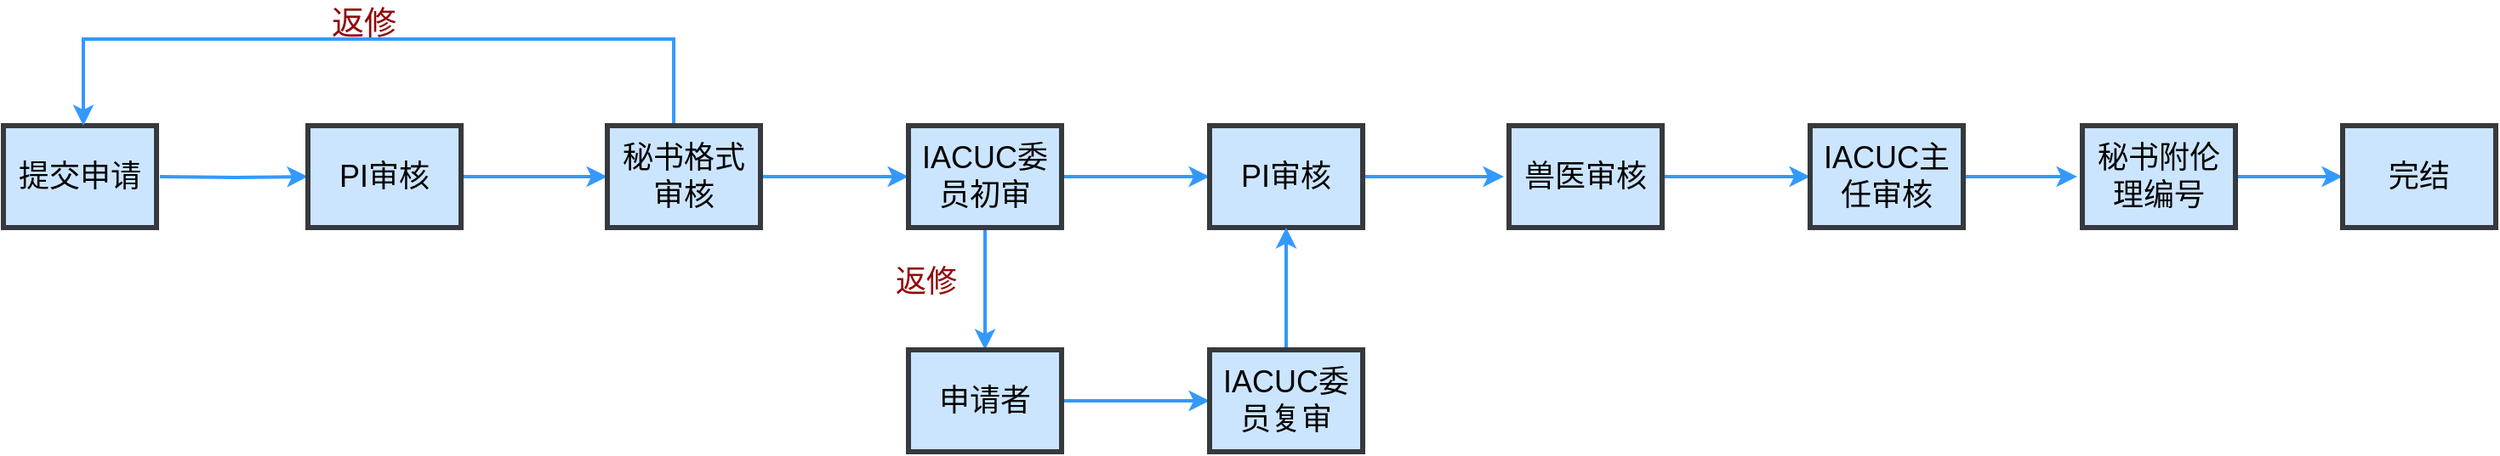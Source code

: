 <mxfile version="26.0.6">
  <diagram name="Page-1" id="c7558073-3199-34d8-9f00-42111426c3f3">
    <mxGraphModel dx="1821" dy="924" grid="1" gridSize="10" guides="1" tooltips="1" connect="1" arrows="1" fold="1" page="1" pageScale="1" pageWidth="157" pageHeight="114" background="none" math="0" shadow="0">
      <root>
        <mxCell id="0" />
        <mxCell id="1" parent="0" />
        <mxCell id="5vZf-ywyJkKzydXX6hku-111" style="edgeStyle=orthogonalEdgeStyle;rounded=0;orthogonalLoop=1;jettySize=auto;html=1;exitX=1;exitY=0.5;exitDx=0;exitDy=0;entryX=0;entryY=0.5;entryDx=0;entryDy=0;strokeWidth=2;strokeColor=light-dark(#3399FF,#EDEDED);" edge="1" parent="1" target="5vZf-ywyJkKzydXX6hku-97">
          <mxGeometry relative="1" as="geometry">
            <mxPoint x="125" y="251" as="sourcePoint" />
          </mxGeometry>
        </mxCell>
        <mxCell id="4" value="提交申请" style="whiteSpace=wrap;align=center;verticalAlign=middle;fontStyle=0;strokeWidth=3;fillColor=#cce5ff;fontSize=18;strokeColor=#36393d;" parent="1" vertex="1">
          <mxGeometry x="33" y="221" width="90" height="60" as="geometry" />
        </mxCell>
        <mxCell id="5vZf-ywyJkKzydXX6hku-112" style="edgeStyle=orthogonalEdgeStyle;rounded=0;orthogonalLoop=1;jettySize=auto;html=1;entryX=0;entryY=0.5;entryDx=0;entryDy=0;fontSize=18;strokeWidth=2;strokeColor=#3399FF;" edge="1" parent="1" source="5vZf-ywyJkKzydXX6hku-97" target="5vZf-ywyJkKzydXX6hku-98">
          <mxGeometry relative="1" as="geometry" />
        </mxCell>
        <mxCell id="5vZf-ywyJkKzydXX6hku-97" value="PI审核" style="whiteSpace=wrap;align=center;verticalAlign=middle;fontStyle=0;strokeWidth=3;fillColor=#cce5ff;fontSize=18;strokeColor=#36393d;" vertex="1" parent="1">
          <mxGeometry x="212" y="221" width="90" height="60" as="geometry" />
        </mxCell>
        <mxCell id="5vZf-ywyJkKzydXX6hku-108" style="edgeStyle=orthogonalEdgeStyle;rounded=0;orthogonalLoop=1;jettySize=auto;html=1;entryX=0.5;entryY=0;entryDx=0;entryDy=0;curved=0;strokeWidth=2;exitX=0.5;exitY=0;exitDx=0;exitDy=0;strokeColor=#3399FF;" edge="1" parent="1" source="5vZf-ywyJkKzydXX6hku-98">
          <mxGeometry relative="1" as="geometry">
            <mxPoint x="80" y="221" as="targetPoint" />
            <Array as="points">
              <mxPoint x="427" y="170" />
              <mxPoint x="80" y="170" />
            </Array>
          </mxGeometry>
        </mxCell>
        <mxCell id="5vZf-ywyJkKzydXX6hku-113" style="edgeStyle=orthogonalEdgeStyle;rounded=0;orthogonalLoop=1;jettySize=auto;html=1;entryX=0;entryY=0.5;entryDx=0;entryDy=0;fontSize=18;strokeWidth=2;strokeColor=#3399FF;" edge="1" parent="1" source="5vZf-ywyJkKzydXX6hku-98" target="5vZf-ywyJkKzydXX6hku-99">
          <mxGeometry relative="1" as="geometry" />
        </mxCell>
        <mxCell id="5vZf-ywyJkKzydXX6hku-98" value="秘书格式审核" style="whiteSpace=wrap;align=center;verticalAlign=middle;fontStyle=0;strokeWidth=3;fillColor=#cce5ff;fontSize=18;strokeColor=#36393d;" vertex="1" parent="1">
          <mxGeometry x="388" y="221" width="90" height="60" as="geometry" />
        </mxCell>
        <mxCell id="5vZf-ywyJkKzydXX6hku-114" style="edgeStyle=orthogonalEdgeStyle;rounded=0;orthogonalLoop=1;jettySize=auto;html=1;entryX=0;entryY=0.5;entryDx=0;entryDy=0;fontSize=18;strokeWidth=2;strokeColor=#3399FF;" edge="1" parent="1" source="5vZf-ywyJkKzydXX6hku-99" target="5vZf-ywyJkKzydXX6hku-100">
          <mxGeometry relative="1" as="geometry" />
        </mxCell>
        <mxCell id="5vZf-ywyJkKzydXX6hku-125" value="" style="edgeStyle=orthogonalEdgeStyle;rounded=0;orthogonalLoop=1;jettySize=auto;html=1;strokeWidth=2;strokeColor=#3399FF;" edge="1" parent="1" source="5vZf-ywyJkKzydXX6hku-99" target="5vZf-ywyJkKzydXX6hku-103">
          <mxGeometry relative="1" as="geometry" />
        </mxCell>
        <mxCell id="5vZf-ywyJkKzydXX6hku-99" value="IACUC委员初审" style="whiteSpace=wrap;align=center;verticalAlign=middle;fontStyle=0;strokeWidth=3;fillColor=#cce5ff;fontSize=18;strokeColor=#36393d;" vertex="1" parent="1">
          <mxGeometry x="565" y="221" width="90" height="60" as="geometry" />
        </mxCell>
        <mxCell id="5vZf-ywyJkKzydXX6hku-118" value="" style="edgeStyle=orthogonalEdgeStyle;rounded=0;orthogonalLoop=1;jettySize=auto;html=1;strokeWidth=2;strokeColor=#3399FF;" edge="1" parent="1" source="5vZf-ywyJkKzydXX6hku-100">
          <mxGeometry relative="1" as="geometry">
            <mxPoint x="915" y="251" as="targetPoint" />
          </mxGeometry>
        </mxCell>
        <mxCell id="5vZf-ywyJkKzydXX6hku-100" value="PI审核" style="whiteSpace=wrap;align=center;verticalAlign=middle;fontStyle=0;strokeWidth=3;fillColor=#cce5ff;fontSize=18;strokeColor=#36393d;" vertex="1" parent="1">
          <mxGeometry x="742" y="221" width="90" height="60" as="geometry" />
        </mxCell>
        <mxCell id="5vZf-ywyJkKzydXX6hku-116" style="edgeStyle=orthogonalEdgeStyle;rounded=0;orthogonalLoop=1;jettySize=auto;html=1;entryX=0;entryY=0.5;entryDx=0;entryDy=0;fontSize=18;strokeWidth=2;strokeColor=#3399FF;" edge="1" parent="1" source="5vZf-ywyJkKzydXX6hku-101" target="5vZf-ywyJkKzydXX6hku-102">
          <mxGeometry relative="1" as="geometry" />
        </mxCell>
        <mxCell id="5vZf-ywyJkKzydXX6hku-101" value="兽医审核" style="whiteSpace=wrap;align=center;verticalAlign=middle;fontStyle=0;strokeWidth=3;fillColor=#cce5ff;fontSize=18;strokeColor=#36393d;" vertex="1" parent="1">
          <mxGeometry x="918" y="221" width="90" height="60" as="geometry" />
        </mxCell>
        <mxCell id="5vZf-ywyJkKzydXX6hku-133" style="edgeStyle=orthogonalEdgeStyle;rounded=0;orthogonalLoop=1;jettySize=auto;html=1;strokeWidth=2;strokeColor=#3399FF;" edge="1" parent="1" source="5vZf-ywyJkKzydXX6hku-102">
          <mxGeometry relative="1" as="geometry">
            <mxPoint x="1252" y="251" as="targetPoint" />
          </mxGeometry>
        </mxCell>
        <mxCell id="5vZf-ywyJkKzydXX6hku-102" value="IACUC主任审核" style="whiteSpace=wrap;align=center;verticalAlign=middle;fontStyle=0;strokeWidth=3;fillColor=#cce5ff;fontSize=18;strokeColor=#36393d;" vertex="1" parent="1">
          <mxGeometry x="1095" y="221" width="90" height="60" as="geometry" />
        </mxCell>
        <mxCell id="5vZf-ywyJkKzydXX6hku-122" style="edgeStyle=orthogonalEdgeStyle;rounded=0;orthogonalLoop=1;jettySize=auto;html=1;entryX=0;entryY=0.5;entryDx=0;entryDy=0;strokeWidth=2;strokeColor=#3399FF;" edge="1" parent="1" source="5vZf-ywyJkKzydXX6hku-103" target="5vZf-ywyJkKzydXX6hku-104">
          <mxGeometry relative="1" as="geometry" />
        </mxCell>
        <mxCell id="5vZf-ywyJkKzydXX6hku-103" value="申请者" style="whiteSpace=wrap;align=center;verticalAlign=middle;fontStyle=0;strokeWidth=3;fillColor=#cce5ff;strokeColor=#36393d;fontSize=18;" vertex="1" parent="1">
          <mxGeometry x="565" y="353" width="90" height="60" as="geometry" />
        </mxCell>
        <mxCell id="5vZf-ywyJkKzydXX6hku-124" style="edgeStyle=orthogonalEdgeStyle;rounded=0;orthogonalLoop=1;jettySize=auto;html=1;entryX=0.5;entryY=1;entryDx=0;entryDy=0;strokeWidth=2;strokeColor=#3399FF;" edge="1" parent="1" source="5vZf-ywyJkKzydXX6hku-104" target="5vZf-ywyJkKzydXX6hku-100">
          <mxGeometry relative="1" as="geometry" />
        </mxCell>
        <mxCell id="5vZf-ywyJkKzydXX6hku-104" value="IACUC委员复审" style="whiteSpace=wrap;align=center;verticalAlign=middle;fontStyle=0;strokeWidth=3;fillColor=#cce5ff;strokeColor=#36393d;fontSize=18;" vertex="1" parent="1">
          <mxGeometry x="742" y="353" width="90" height="60" as="geometry" />
        </mxCell>
        <mxCell id="5vZf-ywyJkKzydXX6hku-109" value="返修" style="text;spacingTop=-5;align=center;fontSize=19;fontColor=light-dark(#920707, #ededed);" vertex="1" parent="1">
          <mxGeometry x="215" y="147" width="60" height="50" as="geometry" />
        </mxCell>
        <mxCell id="5vZf-ywyJkKzydXX6hku-126" value="返修" style="text;html=1;align=center;verticalAlign=middle;resizable=0;points=[];autosize=1;strokeColor=none;fillColor=none;fontSize=18;strokeWidth=2;fontColor=light-dark(#920707, #ededed);" vertex="1" parent="1">
          <mxGeometry x="545" y="293" width="60" height="40" as="geometry" />
        </mxCell>
        <mxCell id="5vZf-ywyJkKzydXX6hku-137" style="edgeStyle=orthogonalEdgeStyle;rounded=0;orthogonalLoop=1;jettySize=auto;html=1;strokeColor=#3399FF;strokeWidth=2;" edge="1" parent="1" source="5vZf-ywyJkKzydXX6hku-132" target="5vZf-ywyJkKzydXX6hku-136">
          <mxGeometry relative="1" as="geometry" />
        </mxCell>
        <mxCell id="5vZf-ywyJkKzydXX6hku-132" value="秘书附伦理编号" style="whiteSpace=wrap;align=center;verticalAlign=middle;fontStyle=0;strokeWidth=3;fillColor=#cce5ff;fontSize=18;strokeColor=#36393d;" vertex="1" parent="1">
          <mxGeometry x="1255" y="221" width="90" height="60" as="geometry" />
        </mxCell>
        <mxCell id="5vZf-ywyJkKzydXX6hku-136" value="完结" style="whiteSpace=wrap;align=center;verticalAlign=middle;fontStyle=0;strokeWidth=3;fillColor=#cce5ff;fontSize=18;strokeColor=#36393d;" vertex="1" parent="1">
          <mxGeometry x="1408" y="221" width="90" height="60" as="geometry" />
        </mxCell>
      </root>
    </mxGraphModel>
  </diagram>
</mxfile>
